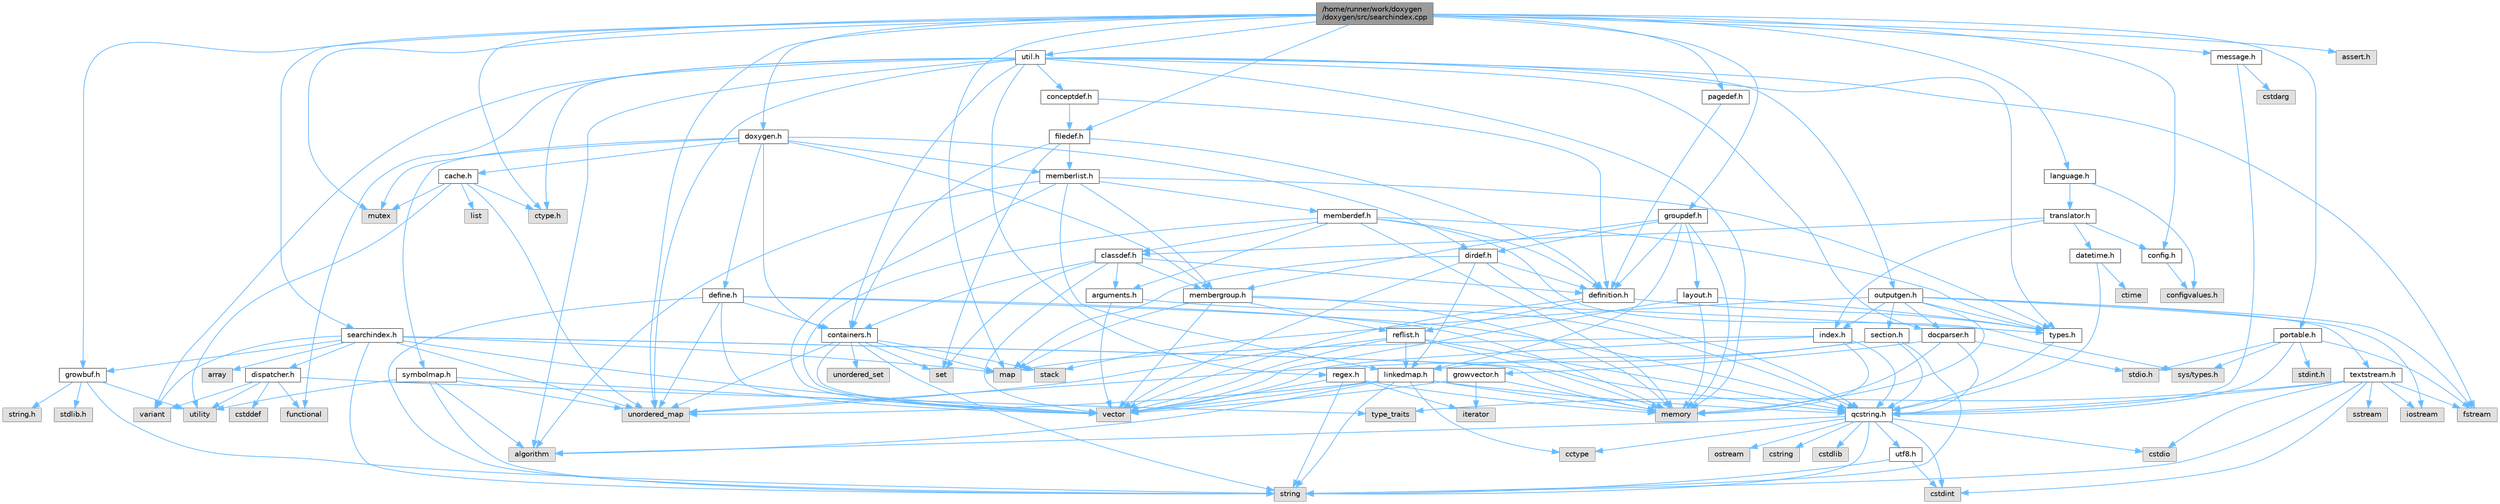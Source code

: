 digraph "/home/runner/work/doxygen/doxygen/src/searchindex.cpp"
{
 // INTERACTIVE_SVG=YES
 // LATEX_PDF_SIZE
  bgcolor="transparent";
  edge [fontname=Helvetica,fontsize=10,labelfontname=Helvetica,labelfontsize=10];
  node [fontname=Helvetica,fontsize=10,shape=box,height=0.2,width=0.4];
  Node1 [id="Node000001",label="/home/runner/work/doxygen\l/doxygen/src/searchindex.cpp",height=0.2,width=0.4,color="gray40", fillcolor="grey60", style="filled", fontcolor="black",tooltip=" "];
  Node1 -> Node2 [id="edge1_Node000001_Node000002",color="steelblue1",style="solid",tooltip=" "];
  Node2 [id="Node000002",label="ctype.h",height=0.2,width=0.4,color="grey60", fillcolor="#E0E0E0", style="filled",tooltip=" "];
  Node1 -> Node3 [id="edge2_Node000001_Node000003",color="steelblue1",style="solid",tooltip=" "];
  Node3 [id="Node000003",label="assert.h",height=0.2,width=0.4,color="grey60", fillcolor="#E0E0E0", style="filled",tooltip=" "];
  Node1 -> Node4 [id="edge3_Node000001_Node000004",color="steelblue1",style="solid",tooltip=" "];
  Node4 [id="Node000004",label="mutex",height=0.2,width=0.4,color="grey60", fillcolor="#E0E0E0", style="filled",tooltip=" "];
  Node1 -> Node5 [id="edge4_Node000001_Node000005",color="steelblue1",style="solid",tooltip=" "];
  Node5 [id="Node000005",label="map",height=0.2,width=0.4,color="grey60", fillcolor="#E0E0E0", style="filled",tooltip=" "];
  Node1 -> Node6 [id="edge5_Node000001_Node000006",color="steelblue1",style="solid",tooltip=" "];
  Node6 [id="Node000006",label="unordered_map",height=0.2,width=0.4,color="grey60", fillcolor="#E0E0E0", style="filled",tooltip=" "];
  Node1 -> Node7 [id="edge6_Node000001_Node000007",color="steelblue1",style="solid",tooltip=" "];
  Node7 [id="Node000007",label="searchindex.h",height=0.2,width=0.4,color="grey40", fillcolor="white", style="filled",URL="$de/d07/searchindex_8h.html",tooltip="Web server based search engine."];
  Node7 -> Node8 [id="edge7_Node000007_Node000008",color="steelblue1",style="solid",tooltip=" "];
  Node8 [id="Node000008",label="memory",height=0.2,width=0.4,color="grey60", fillcolor="#E0E0E0", style="filled",tooltip=" "];
  Node7 -> Node9 [id="edge8_Node000007_Node000009",color="steelblue1",style="solid",tooltip=" "];
  Node9 [id="Node000009",label="vector",height=0.2,width=0.4,color="grey60", fillcolor="#E0E0E0", style="filled",tooltip=" "];
  Node7 -> Node5 [id="edge9_Node000007_Node000005",color="steelblue1",style="solid",tooltip=" "];
  Node7 -> Node6 [id="edge10_Node000007_Node000006",color="steelblue1",style="solid",tooltip=" "];
  Node7 -> Node10 [id="edge11_Node000007_Node000010",color="steelblue1",style="solid",tooltip=" "];
  Node10 [id="Node000010",label="string",height=0.2,width=0.4,color="grey60", fillcolor="#E0E0E0", style="filled",tooltip=" "];
  Node7 -> Node11 [id="edge12_Node000007_Node000011",color="steelblue1",style="solid",tooltip=" "];
  Node11 [id="Node000011",label="array",height=0.2,width=0.4,color="grey60", fillcolor="#E0E0E0", style="filled",tooltip=" "];
  Node7 -> Node12 [id="edge13_Node000007_Node000012",color="steelblue1",style="solid",tooltip=" "];
  Node12 [id="Node000012",label="variant",height=0.2,width=0.4,color="grey60", fillcolor="#E0E0E0", style="filled",tooltip=" "];
  Node7 -> Node13 [id="edge14_Node000007_Node000013",color="steelblue1",style="solid",tooltip=" "];
  Node13 [id="Node000013",label="qcstring.h",height=0.2,width=0.4,color="grey40", fillcolor="white", style="filled",URL="$d7/d5c/qcstring_8h.html",tooltip=" "];
  Node13 -> Node10 [id="edge15_Node000013_Node000010",color="steelblue1",style="solid",tooltip=" "];
  Node13 -> Node14 [id="edge16_Node000013_Node000014",color="steelblue1",style="solid",tooltip=" "];
  Node14 [id="Node000014",label="algorithm",height=0.2,width=0.4,color="grey60", fillcolor="#E0E0E0", style="filled",tooltip=" "];
  Node13 -> Node15 [id="edge17_Node000013_Node000015",color="steelblue1",style="solid",tooltip=" "];
  Node15 [id="Node000015",label="cctype",height=0.2,width=0.4,color="grey60", fillcolor="#E0E0E0", style="filled",tooltip=" "];
  Node13 -> Node16 [id="edge18_Node000013_Node000016",color="steelblue1",style="solid",tooltip=" "];
  Node16 [id="Node000016",label="cstring",height=0.2,width=0.4,color="grey60", fillcolor="#E0E0E0", style="filled",tooltip=" "];
  Node13 -> Node17 [id="edge19_Node000013_Node000017",color="steelblue1",style="solid",tooltip=" "];
  Node17 [id="Node000017",label="cstdio",height=0.2,width=0.4,color="grey60", fillcolor="#E0E0E0", style="filled",tooltip=" "];
  Node13 -> Node18 [id="edge20_Node000013_Node000018",color="steelblue1",style="solid",tooltip=" "];
  Node18 [id="Node000018",label="cstdlib",height=0.2,width=0.4,color="grey60", fillcolor="#E0E0E0", style="filled",tooltip=" "];
  Node13 -> Node19 [id="edge21_Node000013_Node000019",color="steelblue1",style="solid",tooltip=" "];
  Node19 [id="Node000019",label="cstdint",height=0.2,width=0.4,color="grey60", fillcolor="#E0E0E0", style="filled",tooltip=" "];
  Node13 -> Node20 [id="edge22_Node000013_Node000020",color="steelblue1",style="solid",tooltip=" "];
  Node20 [id="Node000020",label="ostream",height=0.2,width=0.4,color="grey60", fillcolor="#E0E0E0", style="filled",tooltip=" "];
  Node13 -> Node21 [id="edge23_Node000013_Node000021",color="steelblue1",style="solid",tooltip=" "];
  Node21 [id="Node000021",label="utf8.h",height=0.2,width=0.4,color="grey40", fillcolor="white", style="filled",URL="$db/d7c/utf8_8h.html",tooltip="Various UTF8 related helper functions."];
  Node21 -> Node19 [id="edge24_Node000021_Node000019",color="steelblue1",style="solid",tooltip=" "];
  Node21 -> Node10 [id="edge25_Node000021_Node000010",color="steelblue1",style="solid",tooltip=" "];
  Node7 -> Node22 [id="edge26_Node000007_Node000022",color="steelblue1",style="solid",tooltip=" "];
  Node22 [id="Node000022",label="growbuf.h",height=0.2,width=0.4,color="grey40", fillcolor="white", style="filled",URL="$dd/d72/growbuf_8h.html",tooltip=" "];
  Node22 -> Node23 [id="edge27_Node000022_Node000023",color="steelblue1",style="solid",tooltip=" "];
  Node23 [id="Node000023",label="utility",height=0.2,width=0.4,color="grey60", fillcolor="#E0E0E0", style="filled",tooltip=" "];
  Node22 -> Node24 [id="edge28_Node000022_Node000024",color="steelblue1",style="solid",tooltip=" "];
  Node24 [id="Node000024",label="stdlib.h",height=0.2,width=0.4,color="grey60", fillcolor="#E0E0E0", style="filled",tooltip=" "];
  Node22 -> Node25 [id="edge29_Node000022_Node000025",color="steelblue1",style="solid",tooltip=" "];
  Node25 [id="Node000025",label="string.h",height=0.2,width=0.4,color="grey60", fillcolor="#E0E0E0", style="filled",tooltip=" "];
  Node22 -> Node10 [id="edge30_Node000022_Node000010",color="steelblue1",style="solid",tooltip=" "];
  Node7 -> Node26 [id="edge31_Node000007_Node000026",color="steelblue1",style="solid",tooltip=" "];
  Node26 [id="Node000026",label="dispatcher.h",height=0.2,width=0.4,color="grey40", fillcolor="white", style="filled",URL="$da/d73/dispatcher_8h.html",tooltip=" "];
  Node26 -> Node27 [id="edge32_Node000026_Node000027",color="steelblue1",style="solid",tooltip=" "];
  Node27 [id="Node000027",label="cstddef",height=0.2,width=0.4,color="grey60", fillcolor="#E0E0E0", style="filled",tooltip=" "];
  Node26 -> Node23 [id="edge33_Node000026_Node000023",color="steelblue1",style="solid",tooltip=" "];
  Node26 -> Node28 [id="edge34_Node000026_Node000028",color="steelblue1",style="solid",tooltip=" "];
  Node28 [id="Node000028",label="functional",height=0.2,width=0.4,color="grey60", fillcolor="#E0E0E0", style="filled",tooltip=" "];
  Node26 -> Node12 [id="edge35_Node000026_Node000012",color="steelblue1",style="solid",tooltip=" "];
  Node26 -> Node29 [id="edge36_Node000026_Node000029",color="steelblue1",style="solid",tooltip=" "];
  Node29 [id="Node000029",label="type_traits",height=0.2,width=0.4,color="grey60", fillcolor="#E0E0E0", style="filled",tooltip=" "];
  Node1 -> Node30 [id="edge37_Node000001_Node000030",color="steelblue1",style="solid",tooltip=" "];
  Node30 [id="Node000030",label="config.h",height=0.2,width=0.4,color="grey40", fillcolor="white", style="filled",URL="$db/d16/config_8h.html",tooltip=" "];
  Node30 -> Node31 [id="edge38_Node000030_Node000031",color="steelblue1",style="solid",tooltip=" "];
  Node31 [id="Node000031",label="configvalues.h",height=0.2,width=0.4,color="grey60", fillcolor="#E0E0E0", style="filled",tooltip=" "];
  Node1 -> Node32 [id="edge39_Node000001_Node000032",color="steelblue1",style="solid",tooltip=" "];
  Node32 [id="Node000032",label="util.h",height=0.2,width=0.4,color="grey40", fillcolor="white", style="filled",URL="$d8/d3c/util_8h.html",tooltip="A bunch of utility functions."];
  Node32 -> Node8 [id="edge40_Node000032_Node000008",color="steelblue1",style="solid",tooltip=" "];
  Node32 -> Node6 [id="edge41_Node000032_Node000006",color="steelblue1",style="solid",tooltip=" "];
  Node32 -> Node14 [id="edge42_Node000032_Node000014",color="steelblue1",style="solid",tooltip=" "];
  Node32 -> Node28 [id="edge43_Node000032_Node000028",color="steelblue1",style="solid",tooltip=" "];
  Node32 -> Node33 [id="edge44_Node000032_Node000033",color="steelblue1",style="solid",tooltip=" "];
  Node33 [id="Node000033",label="fstream",height=0.2,width=0.4,color="grey60", fillcolor="#E0E0E0", style="filled",tooltip=" "];
  Node32 -> Node12 [id="edge45_Node000032_Node000012",color="steelblue1",style="solid",tooltip=" "];
  Node32 -> Node2 [id="edge46_Node000032_Node000002",color="steelblue1",style="solid",tooltip=" "];
  Node32 -> Node34 [id="edge47_Node000032_Node000034",color="steelblue1",style="solid",tooltip=" "];
  Node34 [id="Node000034",label="types.h",height=0.2,width=0.4,color="grey40", fillcolor="white", style="filled",URL="$d9/d49/types_8h.html",tooltip="This file contains a number of basic enums and types."];
  Node34 -> Node13 [id="edge48_Node000034_Node000013",color="steelblue1",style="solid",tooltip=" "];
  Node32 -> Node35 [id="edge49_Node000032_Node000035",color="steelblue1",style="solid",tooltip=" "];
  Node35 [id="Node000035",label="docparser.h",height=0.2,width=0.4,color="grey40", fillcolor="white", style="filled",URL="$de/d9c/docparser_8h.html",tooltip=" "];
  Node35 -> Node36 [id="edge50_Node000035_Node000036",color="steelblue1",style="solid",tooltip=" "];
  Node36 [id="Node000036",label="stdio.h",height=0.2,width=0.4,color="grey60", fillcolor="#E0E0E0", style="filled",tooltip=" "];
  Node35 -> Node8 [id="edge51_Node000035_Node000008",color="steelblue1",style="solid",tooltip=" "];
  Node35 -> Node13 [id="edge52_Node000035_Node000013",color="steelblue1",style="solid",tooltip=" "];
  Node35 -> Node37 [id="edge53_Node000035_Node000037",color="steelblue1",style="solid",tooltip=" "];
  Node37 [id="Node000037",label="growvector.h",height=0.2,width=0.4,color="grey40", fillcolor="white", style="filled",URL="$d7/d50/growvector_8h.html",tooltip=" "];
  Node37 -> Node9 [id="edge54_Node000037_Node000009",color="steelblue1",style="solid",tooltip=" "];
  Node37 -> Node8 [id="edge55_Node000037_Node000008",color="steelblue1",style="solid",tooltip=" "];
  Node37 -> Node38 [id="edge56_Node000037_Node000038",color="steelblue1",style="solid",tooltip=" "];
  Node38 [id="Node000038",label="iterator",height=0.2,width=0.4,color="grey60", fillcolor="#E0E0E0", style="filled",tooltip=" "];
  Node32 -> Node39 [id="edge57_Node000032_Node000039",color="steelblue1",style="solid",tooltip=" "];
  Node39 [id="Node000039",label="containers.h",height=0.2,width=0.4,color="grey40", fillcolor="white", style="filled",URL="$d5/d75/containers_8h.html",tooltip=" "];
  Node39 -> Node9 [id="edge58_Node000039_Node000009",color="steelblue1",style="solid",tooltip=" "];
  Node39 -> Node10 [id="edge59_Node000039_Node000010",color="steelblue1",style="solid",tooltip=" "];
  Node39 -> Node40 [id="edge60_Node000039_Node000040",color="steelblue1",style="solid",tooltip=" "];
  Node40 [id="Node000040",label="set",height=0.2,width=0.4,color="grey60", fillcolor="#E0E0E0", style="filled",tooltip=" "];
  Node39 -> Node5 [id="edge61_Node000039_Node000005",color="steelblue1",style="solid",tooltip=" "];
  Node39 -> Node41 [id="edge62_Node000039_Node000041",color="steelblue1",style="solid",tooltip=" "];
  Node41 [id="Node000041",label="unordered_set",height=0.2,width=0.4,color="grey60", fillcolor="#E0E0E0", style="filled",tooltip=" "];
  Node39 -> Node6 [id="edge63_Node000039_Node000006",color="steelblue1",style="solid",tooltip=" "];
  Node39 -> Node42 [id="edge64_Node000039_Node000042",color="steelblue1",style="solid",tooltip=" "];
  Node42 [id="Node000042",label="stack",height=0.2,width=0.4,color="grey60", fillcolor="#E0E0E0", style="filled",tooltip=" "];
  Node32 -> Node43 [id="edge65_Node000032_Node000043",color="steelblue1",style="solid",tooltip=" "];
  Node43 [id="Node000043",label="outputgen.h",height=0.2,width=0.4,color="grey40", fillcolor="white", style="filled",URL="$df/d06/outputgen_8h.html",tooltip=" "];
  Node43 -> Node8 [id="edge66_Node000043_Node000008",color="steelblue1",style="solid",tooltip=" "];
  Node43 -> Node42 [id="edge67_Node000043_Node000042",color="steelblue1",style="solid",tooltip=" "];
  Node43 -> Node44 [id="edge68_Node000043_Node000044",color="steelblue1",style="solid",tooltip=" "];
  Node44 [id="Node000044",label="iostream",height=0.2,width=0.4,color="grey60", fillcolor="#E0E0E0", style="filled",tooltip=" "];
  Node43 -> Node33 [id="edge69_Node000043_Node000033",color="steelblue1",style="solid",tooltip=" "];
  Node43 -> Node34 [id="edge70_Node000043_Node000034",color="steelblue1",style="solid",tooltip=" "];
  Node43 -> Node45 [id="edge71_Node000043_Node000045",color="steelblue1",style="solid",tooltip=" "];
  Node45 [id="Node000045",label="index.h",height=0.2,width=0.4,color="grey40", fillcolor="white", style="filled",URL="$d1/db5/index_8h.html",tooltip=" "];
  Node45 -> Node8 [id="edge72_Node000045_Node000008",color="steelblue1",style="solid",tooltip=" "];
  Node45 -> Node9 [id="edge73_Node000045_Node000009",color="steelblue1",style="solid",tooltip=" "];
  Node45 -> Node5 [id="edge74_Node000045_Node000005",color="steelblue1",style="solid",tooltip=" "];
  Node45 -> Node13 [id="edge75_Node000045_Node000013",color="steelblue1",style="solid",tooltip=" "];
  Node43 -> Node46 [id="edge76_Node000043_Node000046",color="steelblue1",style="solid",tooltip=" "];
  Node46 [id="Node000046",label="section.h",height=0.2,width=0.4,color="grey40", fillcolor="white", style="filled",URL="$d1/d2a/section_8h.html",tooltip=" "];
  Node46 -> Node10 [id="edge77_Node000046_Node000010",color="steelblue1",style="solid",tooltip=" "];
  Node46 -> Node6 [id="edge78_Node000046_Node000006",color="steelblue1",style="solid",tooltip=" "];
  Node46 -> Node13 [id="edge79_Node000046_Node000013",color="steelblue1",style="solid",tooltip=" "];
  Node46 -> Node47 [id="edge80_Node000046_Node000047",color="steelblue1",style="solid",tooltip=" "];
  Node47 [id="Node000047",label="linkedmap.h",height=0.2,width=0.4,color="grey40", fillcolor="white", style="filled",URL="$da/de1/linkedmap_8h.html",tooltip=" "];
  Node47 -> Node6 [id="edge81_Node000047_Node000006",color="steelblue1",style="solid",tooltip=" "];
  Node47 -> Node9 [id="edge82_Node000047_Node000009",color="steelblue1",style="solid",tooltip=" "];
  Node47 -> Node8 [id="edge83_Node000047_Node000008",color="steelblue1",style="solid",tooltip=" "];
  Node47 -> Node10 [id="edge84_Node000047_Node000010",color="steelblue1",style="solid",tooltip=" "];
  Node47 -> Node14 [id="edge85_Node000047_Node000014",color="steelblue1",style="solid",tooltip=" "];
  Node47 -> Node15 [id="edge86_Node000047_Node000015",color="steelblue1",style="solid",tooltip=" "];
  Node47 -> Node13 [id="edge87_Node000047_Node000013",color="steelblue1",style="solid",tooltip=" "];
  Node43 -> Node48 [id="edge88_Node000043_Node000048",color="steelblue1",style="solid",tooltip=" "];
  Node48 [id="Node000048",label="textstream.h",height=0.2,width=0.4,color="grey40", fillcolor="white", style="filled",URL="$d4/d7d/textstream_8h.html",tooltip=" "];
  Node48 -> Node10 [id="edge89_Node000048_Node000010",color="steelblue1",style="solid",tooltip=" "];
  Node48 -> Node44 [id="edge90_Node000048_Node000044",color="steelblue1",style="solid",tooltip=" "];
  Node48 -> Node49 [id="edge91_Node000048_Node000049",color="steelblue1",style="solid",tooltip=" "];
  Node49 [id="Node000049",label="sstream",height=0.2,width=0.4,color="grey60", fillcolor="#E0E0E0", style="filled",tooltip=" "];
  Node48 -> Node19 [id="edge92_Node000048_Node000019",color="steelblue1",style="solid",tooltip=" "];
  Node48 -> Node17 [id="edge93_Node000048_Node000017",color="steelblue1",style="solid",tooltip=" "];
  Node48 -> Node33 [id="edge94_Node000048_Node000033",color="steelblue1",style="solid",tooltip=" "];
  Node48 -> Node29 [id="edge95_Node000048_Node000029",color="steelblue1",style="solid",tooltip=" "];
  Node48 -> Node13 [id="edge96_Node000048_Node000013",color="steelblue1",style="solid",tooltip=" "];
  Node43 -> Node35 [id="edge97_Node000043_Node000035",color="steelblue1",style="solid",tooltip=" "];
  Node32 -> Node50 [id="edge98_Node000032_Node000050",color="steelblue1",style="solid",tooltip=" "];
  Node50 [id="Node000050",label="regex.h",height=0.2,width=0.4,color="grey40", fillcolor="white", style="filled",URL="$d1/d21/regex_8h.html",tooltip=" "];
  Node50 -> Node8 [id="edge99_Node000050_Node000008",color="steelblue1",style="solid",tooltip=" "];
  Node50 -> Node10 [id="edge100_Node000050_Node000010",color="steelblue1",style="solid",tooltip=" "];
  Node50 -> Node9 [id="edge101_Node000050_Node000009",color="steelblue1",style="solid",tooltip=" "];
  Node50 -> Node38 [id="edge102_Node000050_Node000038",color="steelblue1",style="solid",tooltip=" "];
  Node32 -> Node51 [id="edge103_Node000032_Node000051",color="steelblue1",style="solid",tooltip=" "];
  Node51 [id="Node000051",label="conceptdef.h",height=0.2,width=0.4,color="grey40", fillcolor="white", style="filled",URL="$da/df1/conceptdef_8h.html",tooltip=" "];
  Node51 -> Node52 [id="edge104_Node000051_Node000052",color="steelblue1",style="solid",tooltip=" "];
  Node52 [id="Node000052",label="definition.h",height=0.2,width=0.4,color="grey40", fillcolor="white", style="filled",URL="$df/da1/definition_8h.html",tooltip=" "];
  Node52 -> Node9 [id="edge105_Node000052_Node000009",color="steelblue1",style="solid",tooltip=" "];
  Node52 -> Node34 [id="edge106_Node000052_Node000034",color="steelblue1",style="solid",tooltip=" "];
  Node52 -> Node53 [id="edge107_Node000052_Node000053",color="steelblue1",style="solid",tooltip=" "];
  Node53 [id="Node000053",label="reflist.h",height=0.2,width=0.4,color="grey40", fillcolor="white", style="filled",URL="$d1/d02/reflist_8h.html",tooltip=" "];
  Node53 -> Node9 [id="edge108_Node000053_Node000009",color="steelblue1",style="solid",tooltip=" "];
  Node53 -> Node6 [id="edge109_Node000053_Node000006",color="steelblue1",style="solid",tooltip=" "];
  Node53 -> Node8 [id="edge110_Node000053_Node000008",color="steelblue1",style="solid",tooltip=" "];
  Node53 -> Node13 [id="edge111_Node000053_Node000013",color="steelblue1",style="solid",tooltip=" "];
  Node53 -> Node47 [id="edge112_Node000053_Node000047",color="steelblue1",style="solid",tooltip=" "];
  Node51 -> Node54 [id="edge113_Node000051_Node000054",color="steelblue1",style="solid",tooltip=" "];
  Node54 [id="Node000054",label="filedef.h",height=0.2,width=0.4,color="grey40", fillcolor="white", style="filled",URL="$d4/d3a/filedef_8h.html",tooltip=" "];
  Node54 -> Node40 [id="edge114_Node000054_Node000040",color="steelblue1",style="solid",tooltip=" "];
  Node54 -> Node52 [id="edge115_Node000054_Node000052",color="steelblue1",style="solid",tooltip=" "];
  Node54 -> Node55 [id="edge116_Node000054_Node000055",color="steelblue1",style="solid",tooltip=" "];
  Node55 [id="Node000055",label="memberlist.h",height=0.2,width=0.4,color="grey40", fillcolor="white", style="filled",URL="$dd/d78/memberlist_8h.html",tooltip=" "];
  Node55 -> Node9 [id="edge117_Node000055_Node000009",color="steelblue1",style="solid",tooltip=" "];
  Node55 -> Node14 [id="edge118_Node000055_Node000014",color="steelblue1",style="solid",tooltip=" "];
  Node55 -> Node56 [id="edge119_Node000055_Node000056",color="steelblue1",style="solid",tooltip=" "];
  Node56 [id="Node000056",label="memberdef.h",height=0.2,width=0.4,color="grey40", fillcolor="white", style="filled",URL="$d4/d46/memberdef_8h.html",tooltip=" "];
  Node56 -> Node9 [id="edge120_Node000056_Node000009",color="steelblue1",style="solid",tooltip=" "];
  Node56 -> Node8 [id="edge121_Node000056_Node000008",color="steelblue1",style="solid",tooltip=" "];
  Node56 -> Node57 [id="edge122_Node000056_Node000057",color="steelblue1",style="solid",tooltip=" "];
  Node57 [id="Node000057",label="sys/types.h",height=0.2,width=0.4,color="grey60", fillcolor="#E0E0E0", style="filled",tooltip=" "];
  Node56 -> Node34 [id="edge123_Node000056_Node000034",color="steelblue1",style="solid",tooltip=" "];
  Node56 -> Node52 [id="edge124_Node000056_Node000052",color="steelblue1",style="solid",tooltip=" "];
  Node56 -> Node58 [id="edge125_Node000056_Node000058",color="steelblue1",style="solid",tooltip=" "];
  Node58 [id="Node000058",label="arguments.h",height=0.2,width=0.4,color="grey40", fillcolor="white", style="filled",URL="$df/d9b/arguments_8h.html",tooltip=" "];
  Node58 -> Node9 [id="edge126_Node000058_Node000009",color="steelblue1",style="solid",tooltip=" "];
  Node58 -> Node13 [id="edge127_Node000058_Node000013",color="steelblue1",style="solid",tooltip=" "];
  Node56 -> Node59 [id="edge128_Node000056_Node000059",color="steelblue1",style="solid",tooltip=" "];
  Node59 [id="Node000059",label="classdef.h",height=0.2,width=0.4,color="grey40", fillcolor="white", style="filled",URL="$d1/da6/classdef_8h.html",tooltip=" "];
  Node59 -> Node9 [id="edge129_Node000059_Node000009",color="steelblue1",style="solid",tooltip=" "];
  Node59 -> Node40 [id="edge130_Node000059_Node000040",color="steelblue1",style="solid",tooltip=" "];
  Node59 -> Node39 [id="edge131_Node000059_Node000039",color="steelblue1",style="solid",tooltip=" "];
  Node59 -> Node52 [id="edge132_Node000059_Node000052",color="steelblue1",style="solid",tooltip=" "];
  Node59 -> Node58 [id="edge133_Node000059_Node000058",color="steelblue1",style="solid",tooltip=" "];
  Node59 -> Node60 [id="edge134_Node000059_Node000060",color="steelblue1",style="solid",tooltip=" "];
  Node60 [id="Node000060",label="membergroup.h",height=0.2,width=0.4,color="grey40", fillcolor="white", style="filled",URL="$d9/d11/membergroup_8h.html",tooltip=" "];
  Node60 -> Node9 [id="edge135_Node000060_Node000009",color="steelblue1",style="solid",tooltip=" "];
  Node60 -> Node5 [id="edge136_Node000060_Node000005",color="steelblue1",style="solid",tooltip=" "];
  Node60 -> Node8 [id="edge137_Node000060_Node000008",color="steelblue1",style="solid",tooltip=" "];
  Node60 -> Node34 [id="edge138_Node000060_Node000034",color="steelblue1",style="solid",tooltip=" "];
  Node60 -> Node53 [id="edge139_Node000060_Node000053",color="steelblue1",style="solid",tooltip=" "];
  Node55 -> Node47 [id="edge140_Node000055_Node000047",color="steelblue1",style="solid",tooltip=" "];
  Node55 -> Node34 [id="edge141_Node000055_Node000034",color="steelblue1",style="solid",tooltip=" "];
  Node55 -> Node60 [id="edge142_Node000055_Node000060",color="steelblue1",style="solid",tooltip=" "];
  Node54 -> Node39 [id="edge143_Node000054_Node000039",color="steelblue1",style="solid",tooltip=" "];
  Node1 -> Node61 [id="edge144_Node000001_Node000061",color="steelblue1",style="solid",tooltip=" "];
  Node61 [id="Node000061",label="doxygen.h",height=0.2,width=0.4,color="grey40", fillcolor="white", style="filled",URL="$d1/da1/doxygen_8h.html",tooltip=" "];
  Node61 -> Node4 [id="edge145_Node000061_Node000004",color="steelblue1",style="solid",tooltip=" "];
  Node61 -> Node39 [id="edge146_Node000061_Node000039",color="steelblue1",style="solid",tooltip=" "];
  Node61 -> Node60 [id="edge147_Node000061_Node000060",color="steelblue1",style="solid",tooltip=" "];
  Node61 -> Node62 [id="edge148_Node000061_Node000062",color="steelblue1",style="solid",tooltip=" "];
  Node62 [id="Node000062",label="dirdef.h",height=0.2,width=0.4,color="grey40", fillcolor="white", style="filled",URL="$d6/d15/dirdef_8h.html",tooltip=" "];
  Node62 -> Node9 [id="edge149_Node000062_Node000009",color="steelblue1",style="solid",tooltip=" "];
  Node62 -> Node5 [id="edge150_Node000062_Node000005",color="steelblue1",style="solid",tooltip=" "];
  Node62 -> Node13 [id="edge151_Node000062_Node000013",color="steelblue1",style="solid",tooltip=" "];
  Node62 -> Node47 [id="edge152_Node000062_Node000047",color="steelblue1",style="solid",tooltip=" "];
  Node62 -> Node52 [id="edge153_Node000062_Node000052",color="steelblue1",style="solid",tooltip=" "];
  Node61 -> Node55 [id="edge154_Node000061_Node000055",color="steelblue1",style="solid",tooltip=" "];
  Node61 -> Node63 [id="edge155_Node000061_Node000063",color="steelblue1",style="solid",tooltip=" "];
  Node63 [id="Node000063",label="define.h",height=0.2,width=0.4,color="grey40", fillcolor="white", style="filled",URL="$df/d67/define_8h.html",tooltip=" "];
  Node63 -> Node9 [id="edge156_Node000063_Node000009",color="steelblue1",style="solid",tooltip=" "];
  Node63 -> Node8 [id="edge157_Node000063_Node000008",color="steelblue1",style="solid",tooltip=" "];
  Node63 -> Node10 [id="edge158_Node000063_Node000010",color="steelblue1",style="solid",tooltip=" "];
  Node63 -> Node6 [id="edge159_Node000063_Node000006",color="steelblue1",style="solid",tooltip=" "];
  Node63 -> Node13 [id="edge160_Node000063_Node000013",color="steelblue1",style="solid",tooltip=" "];
  Node63 -> Node39 [id="edge161_Node000063_Node000039",color="steelblue1",style="solid",tooltip=" "];
  Node61 -> Node64 [id="edge162_Node000061_Node000064",color="steelblue1",style="solid",tooltip=" "];
  Node64 [id="Node000064",label="cache.h",height=0.2,width=0.4,color="grey40", fillcolor="white", style="filled",URL="$d3/d26/cache_8h.html",tooltip=" "];
  Node64 -> Node65 [id="edge163_Node000064_Node000065",color="steelblue1",style="solid",tooltip=" "];
  Node65 [id="Node000065",label="list",height=0.2,width=0.4,color="grey60", fillcolor="#E0E0E0", style="filled",tooltip=" "];
  Node64 -> Node6 [id="edge164_Node000064_Node000006",color="steelblue1",style="solid",tooltip=" "];
  Node64 -> Node4 [id="edge165_Node000064_Node000004",color="steelblue1",style="solid",tooltip=" "];
  Node64 -> Node23 [id="edge166_Node000064_Node000023",color="steelblue1",style="solid",tooltip=" "];
  Node64 -> Node2 [id="edge167_Node000064_Node000002",color="steelblue1",style="solid",tooltip=" "];
  Node61 -> Node66 [id="edge168_Node000061_Node000066",color="steelblue1",style="solid",tooltip=" "];
  Node66 [id="Node000066",label="symbolmap.h",height=0.2,width=0.4,color="grey40", fillcolor="white", style="filled",URL="$d7/ddd/symbolmap_8h.html",tooltip=" "];
  Node66 -> Node14 [id="edge169_Node000066_Node000014",color="steelblue1",style="solid",tooltip=" "];
  Node66 -> Node6 [id="edge170_Node000066_Node000006",color="steelblue1",style="solid",tooltip=" "];
  Node66 -> Node9 [id="edge171_Node000066_Node000009",color="steelblue1",style="solid",tooltip=" "];
  Node66 -> Node10 [id="edge172_Node000066_Node000010",color="steelblue1",style="solid",tooltip=" "];
  Node66 -> Node23 [id="edge173_Node000066_Node000023",color="steelblue1",style="solid",tooltip=" "];
  Node1 -> Node67 [id="edge174_Node000001_Node000067",color="steelblue1",style="solid",tooltip=" "];
  Node67 [id="Node000067",label="language.h",height=0.2,width=0.4,color="grey40", fillcolor="white", style="filled",URL="$d8/dce/language_8h.html",tooltip=" "];
  Node67 -> Node68 [id="edge175_Node000067_Node000068",color="steelblue1",style="solid",tooltip=" "];
  Node68 [id="Node000068",label="translator.h",height=0.2,width=0.4,color="grey40", fillcolor="white", style="filled",URL="$d9/df1/translator_8h.html",tooltip=" "];
  Node68 -> Node59 [id="edge176_Node000068_Node000059",color="steelblue1",style="solid",tooltip=" "];
  Node68 -> Node30 [id="edge177_Node000068_Node000030",color="steelblue1",style="solid",tooltip=" "];
  Node68 -> Node69 [id="edge178_Node000068_Node000069",color="steelblue1",style="solid",tooltip=" "];
  Node69 [id="Node000069",label="datetime.h",height=0.2,width=0.4,color="grey40", fillcolor="white", style="filled",URL="$de/d1b/datetime_8h.html",tooltip=" "];
  Node69 -> Node70 [id="edge179_Node000069_Node000070",color="steelblue1",style="solid",tooltip=" "];
  Node70 [id="Node000070",label="ctime",height=0.2,width=0.4,color="grey60", fillcolor="#E0E0E0", style="filled",tooltip=" "];
  Node69 -> Node13 [id="edge180_Node000069_Node000013",color="steelblue1",style="solid",tooltip=" "];
  Node68 -> Node45 [id="edge181_Node000068_Node000045",color="steelblue1",style="solid",tooltip=" "];
  Node67 -> Node31 [id="edge182_Node000067_Node000031",color="steelblue1",style="solid",tooltip=" "];
  Node1 -> Node71 [id="edge183_Node000001_Node000071",color="steelblue1",style="solid",tooltip=" "];
  Node71 [id="Node000071",label="pagedef.h",height=0.2,width=0.4,color="grey40", fillcolor="white", style="filled",URL="$dd/d66/pagedef_8h.html",tooltip=" "];
  Node71 -> Node52 [id="edge184_Node000071_Node000052",color="steelblue1",style="solid",tooltip=" "];
  Node1 -> Node22 [id="edge185_Node000001_Node000022",color="steelblue1",style="solid",tooltip=" "];
  Node1 -> Node72 [id="edge186_Node000001_Node000072",color="steelblue1",style="solid",tooltip=" "];
  Node72 [id="Node000072",label="message.h",height=0.2,width=0.4,color="grey40", fillcolor="white", style="filled",URL="$d2/d0d/message_8h.html",tooltip=" "];
  Node72 -> Node73 [id="edge187_Node000072_Node000073",color="steelblue1",style="solid",tooltip=" "];
  Node73 [id="Node000073",label="cstdarg",height=0.2,width=0.4,color="grey60", fillcolor="#E0E0E0", style="filled",tooltip=" "];
  Node72 -> Node13 [id="edge188_Node000072_Node000013",color="steelblue1",style="solid",tooltip=" "];
  Node1 -> Node74 [id="edge189_Node000001_Node000074",color="steelblue1",style="solid",tooltip=" "];
  Node74 [id="Node000074",label="groupdef.h",height=0.2,width=0.4,color="grey40", fillcolor="white", style="filled",URL="$d1/de6/groupdef_8h.html",tooltip=" "];
  Node74 -> Node8 [id="edge190_Node000074_Node000008",color="steelblue1",style="solid",tooltip=" "];
  Node74 -> Node52 [id="edge191_Node000074_Node000052",color="steelblue1",style="solid",tooltip=" "];
  Node74 -> Node62 [id="edge192_Node000074_Node000062",color="steelblue1",style="solid",tooltip=" "];
  Node74 -> Node75 [id="edge193_Node000074_Node000075",color="steelblue1",style="solid",tooltip=" "];
  Node75 [id="Node000075",label="layout.h",height=0.2,width=0.4,color="grey40", fillcolor="white", style="filled",URL="$db/d51/layout_8h.html",tooltip=" "];
  Node75 -> Node8 [id="edge194_Node000075_Node000008",color="steelblue1",style="solid",tooltip=" "];
  Node75 -> Node9 [id="edge195_Node000075_Node000009",color="steelblue1",style="solid",tooltip=" "];
  Node75 -> Node34 [id="edge196_Node000075_Node000034",color="steelblue1",style="solid",tooltip=" "];
  Node74 -> Node60 [id="edge197_Node000074_Node000060",color="steelblue1",style="solid",tooltip=" "];
  Node74 -> Node47 [id="edge198_Node000074_Node000047",color="steelblue1",style="solid",tooltip=" "];
  Node1 -> Node54 [id="edge199_Node000001_Node000054",color="steelblue1",style="solid",tooltip=" "];
  Node1 -> Node76 [id="edge200_Node000001_Node000076",color="steelblue1",style="solid",tooltip=" "];
  Node76 [id="Node000076",label="portable.h",height=0.2,width=0.4,color="grey40", fillcolor="white", style="filled",URL="$d2/de2/portable_8h.html",tooltip="Portable versions of functions that are platform dependent."];
  Node76 -> Node36 [id="edge201_Node000076_Node000036",color="steelblue1",style="solid",tooltip=" "];
  Node76 -> Node57 [id="edge202_Node000076_Node000057",color="steelblue1",style="solid",tooltip=" "];
  Node76 -> Node77 [id="edge203_Node000076_Node000077",color="steelblue1",style="solid",tooltip=" "];
  Node77 [id="Node000077",label="stdint.h",height=0.2,width=0.4,color="grey60", fillcolor="#E0E0E0", style="filled",tooltip=" "];
  Node76 -> Node33 [id="edge204_Node000076_Node000033",color="steelblue1",style="solid",tooltip=" "];
  Node76 -> Node13 [id="edge205_Node000076_Node000013",color="steelblue1",style="solid",tooltip=" "];
}

